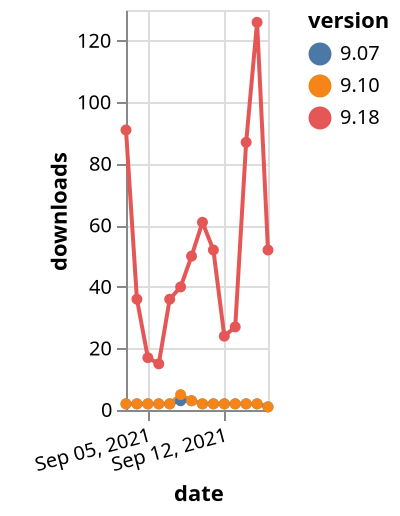 {"$schema": "https://vega.github.io/schema/vega-lite/v5.json", "description": "A simple bar chart with embedded data.", "data": {"values": [{"date": "2021-09-03", "total": 53737, "delta": 91, "version": "9.18"}, {"date": "2021-09-04", "total": 53773, "delta": 36, "version": "9.18"}, {"date": "2021-09-05", "total": 53790, "delta": 17, "version": "9.18"}, {"date": "2021-09-06", "total": 53805, "delta": 15, "version": "9.18"}, {"date": "2021-09-07", "total": 53841, "delta": 36, "version": "9.18"}, {"date": "2021-09-08", "total": 53881, "delta": 40, "version": "9.18"}, {"date": "2021-09-09", "total": 53931, "delta": 50, "version": "9.18"}, {"date": "2021-09-10", "total": 53992, "delta": 61, "version": "9.18"}, {"date": "2021-09-11", "total": 54044, "delta": 52, "version": "9.18"}, {"date": "2021-09-12", "total": 54068, "delta": 24, "version": "9.18"}, {"date": "2021-09-13", "total": 54095, "delta": 27, "version": "9.18"}, {"date": "2021-09-14", "total": 54182, "delta": 87, "version": "9.18"}, {"date": "2021-09-15", "total": 54308, "delta": 126, "version": "9.18"}, {"date": "2021-09-16", "total": 54360, "delta": 52, "version": "9.18"}, {"date": "2021-09-03", "total": 2674, "delta": 2, "version": "9.07"}, {"date": "2021-09-04", "total": 2676, "delta": 2, "version": "9.07"}, {"date": "2021-09-05", "total": 2678, "delta": 2, "version": "9.07"}, {"date": "2021-09-06", "total": 2680, "delta": 2, "version": "9.07"}, {"date": "2021-09-07", "total": 2682, "delta": 2, "version": "9.07"}, {"date": "2021-09-08", "total": 2685, "delta": 3, "version": "9.07"}, {"date": "2021-09-09", "total": 2688, "delta": 3, "version": "9.07"}, {"date": "2021-09-10", "total": 2690, "delta": 2, "version": "9.07"}, {"date": "2021-09-11", "total": 2692, "delta": 2, "version": "9.07"}, {"date": "2021-09-12", "total": 2694, "delta": 2, "version": "9.07"}, {"date": "2021-09-13", "total": 2696, "delta": 2, "version": "9.07"}, {"date": "2021-09-14", "total": 2698, "delta": 2, "version": "9.07"}, {"date": "2021-09-15", "total": 2700, "delta": 2, "version": "9.07"}, {"date": "2021-09-16", "total": 2701, "delta": 1, "version": "9.07"}, {"date": "2021-09-03", "total": 3838, "delta": 2, "version": "9.10"}, {"date": "2021-09-04", "total": 3840, "delta": 2, "version": "9.10"}, {"date": "2021-09-05", "total": 3842, "delta": 2, "version": "9.10"}, {"date": "2021-09-06", "total": 3844, "delta": 2, "version": "9.10"}, {"date": "2021-09-07", "total": 3846, "delta": 2, "version": "9.10"}, {"date": "2021-09-08", "total": 3851, "delta": 5, "version": "9.10"}, {"date": "2021-09-09", "total": 3854, "delta": 3, "version": "9.10"}, {"date": "2021-09-10", "total": 3856, "delta": 2, "version": "9.10"}, {"date": "2021-09-11", "total": 3858, "delta": 2, "version": "9.10"}, {"date": "2021-09-12", "total": 3860, "delta": 2, "version": "9.10"}, {"date": "2021-09-13", "total": 3862, "delta": 2, "version": "9.10"}, {"date": "2021-09-14", "total": 3864, "delta": 2, "version": "9.10"}, {"date": "2021-09-15", "total": 3866, "delta": 2, "version": "9.10"}, {"date": "2021-09-16", "total": 3867, "delta": 1, "version": "9.10"}]}, "width": "container", "mark": {"type": "line", "point": {"filled": true}}, "encoding": {"x": {"field": "date", "type": "temporal", "timeUnit": "yearmonthdate", "title": "date", "axis": {"labelAngle": -15}}, "y": {"field": "delta", "type": "quantitative", "title": "downloads"}, "color": {"field": "version", "type": "nominal"}, "tooltip": {"field": "delta"}}}